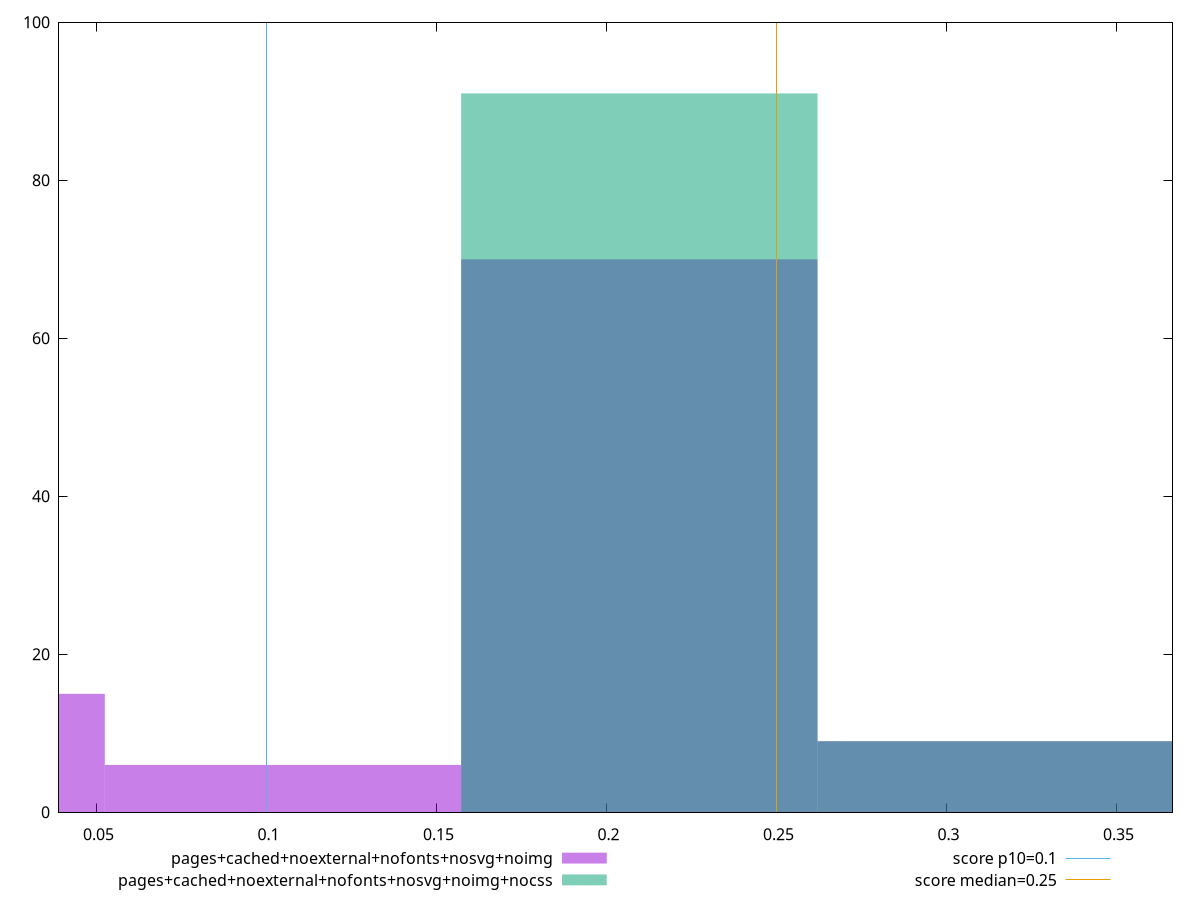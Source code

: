 reset

$pagesCachedNoexternalNofontsNosvgNoimg <<EOF
0.20964478620710014 70
0.3144671793106502 9
0 15
0.10482239310355007 6
EOF

$pagesCachedNoexternalNofontsNosvgNoimgNocss <<EOF
0.20964478620710014 91
0.3144671793106502 9
EOF

set key outside below
set boxwidth 0.10482239310355007
set xrange [0.0389404296875:0.3664786512586805]
set yrange [0:100]
set trange [0:100]
set style fill transparent solid 0.5 noborder

set parametric
set terminal svg size 640, 500 enhanced background rgb 'white'
set output "report_00007_2020-12-11T15:55:29.892Z/cumulative-layout-shift/comparison/histogram/11_vs_12.svg"

plot $pagesCachedNoexternalNofontsNosvgNoimg title "pages+cached+noexternal+nofonts+nosvg+noimg" with boxes, \
     $pagesCachedNoexternalNofontsNosvgNoimgNocss title "pages+cached+noexternal+nofonts+nosvg+noimg+nocss" with boxes, \
     0.1,t title "score p10=0.1", \
     0.25,t title "score median=0.25"

reset
